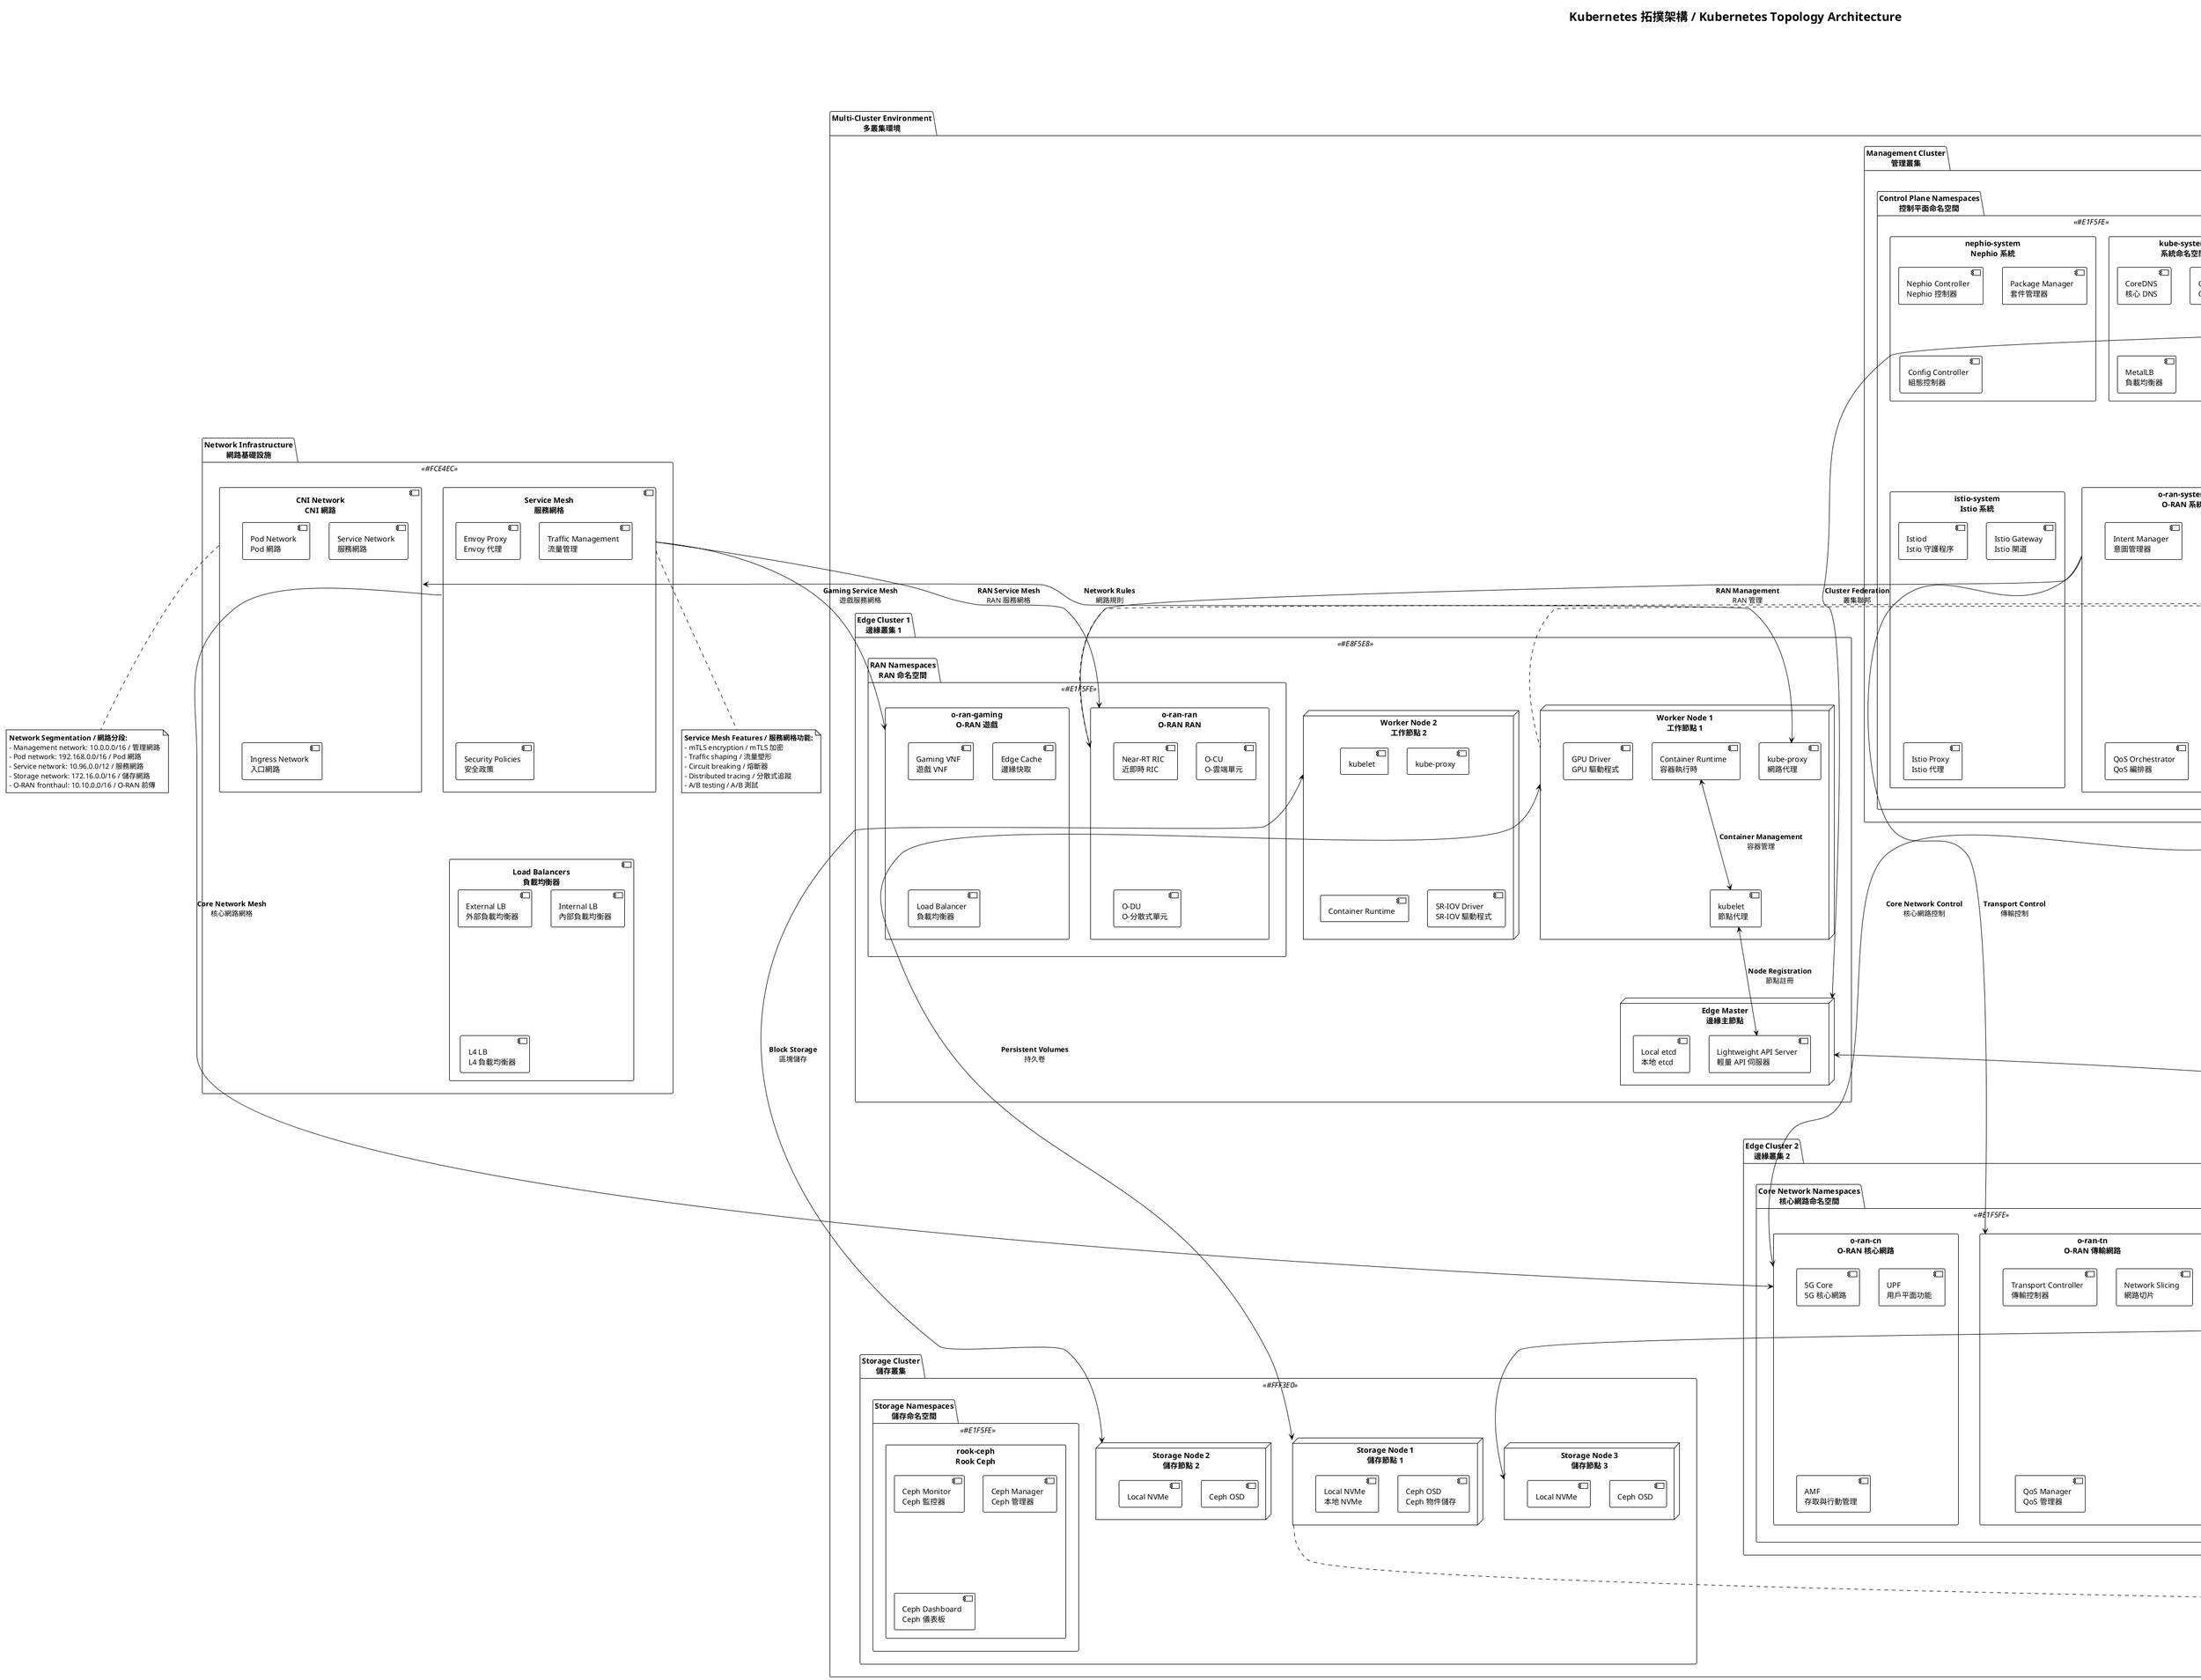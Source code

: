 @startuml Kubernetes Topology
!theme plain
title Kubernetes 拓撲架構 / Kubernetes Topology Architecture

!define NAMESPACE_COLOR #E1F5FE
!define CONTROL_COLOR #F3E5F5
!define COMPUTE_COLOR #E8F5E8
!define STORAGE_COLOR #FFF3E0
!define NETWORK_COLOR #FCE4EC

package "Multi-Cluster Environment\n多叢集環境" {

  package "Management Cluster\n管理叢集" <<CONTROL_COLOR>> {
    node "Master Node 1\n主節點 1" as master1 {
      component "kube-apiserver\nAPI 伺服器" as apiserver1
      component "etcd\n分散式資料庫" as etcd1
      component "kube-scheduler\n排程器" as scheduler1
      component "kube-controller-manager\n控制器管理器" as controllermgr1
    }

    node "Master Node 2\n主節點 2" as master2 {
      component "kube-apiserver" as apiserver2
      component "etcd" as etcd2
      component "kube-scheduler" as scheduler2
      component "kube-controller-manager" as controllermgr2
    }

    node "Master Node 3\n主節點 3" as master3 {
      component "kube-apiserver" as apiserver3
      component "etcd" as etcd3
      component "kube-scheduler" as scheduler3
      component "kube-controller-manager" as controllermgr3
    }

    package "Control Plane Namespaces\n控制平面命名空間" <<NAMESPACE_COLOR>> {
      rectangle "kube-system\n系統命名空間" as kubesystem {
        component "CoreDNS\n核心 DNS" as coredns
        component "Calico CNI\nCalico 網路" as calico
        component "MetalLB\n負載均衡器" as metallb
      }

      rectangle "nephio-system\nNephio 系統" as nephiosystem {
        component "Nephio Controller\nNephio 控制器" as nephiocontroller
        component "Package Manager\n套件管理器" as packagemgr
        component "Config Controller\n組態控制器" as configcontroller
      }

      rectangle "o-ran-system\nO-RAN 系統" as oransystem {
        component "Intent Manager\n意圖管理器" as intentmgr
        component "VNF Operator\nVNF 操作器" as vnfoperator
        component "QoS Orchestrator\nQoS 編排器" as qosorchestrator
      }

      rectangle "istio-system\nIstio 系統" as istiosystem {
        component "Istiod\nIstio 守護程序" as istiod
        component "Istio Gateway\nIstio 閘道" as istiogateway
        component "Istio Proxy\nIstio 代理" as istioproxy
      }
    }
  }

  package "Edge Cluster 1\n邊緣叢集 1" <<COMPUTE_COLOR>> {
    node "Edge Master\n邊緣主節點" as edgemaster1 {
      component "Lightweight API Server\n輕量 API 伺服器" as edgeapi1
      component "Local etcd\n本地 etcd" as localetcd1
    }

    node "Worker Node 1\n工作節點 1" as worker1 {
      component "kubelet\n節點代理" as kubelet1
      component "kube-proxy\n網路代理" as kubeproxy1
      component "Container Runtime\n容器執行時" as containerd1
      component "GPU Driver\nGPU 驅動程式" as gpu1
    }

    node "Worker Node 2\n工作節點 2" as worker2 {
      component "kubelet" as kubelet2
      component "kube-proxy" as kubeproxy2
      component "Container Runtime" as containerd2
      component "SR-IOV Driver\nSR-IOV 驅動程式" as sriov2
    }

    package "RAN Namespaces\nRAN 命名空間" <<NAMESPACE_COLOR>> {
      rectangle "o-ran-ran\nO-RAN RAN" as oranran {
        component "Near-RT RIC\n近即時 RIC" as nearrtric
        component "O-CU\nO-雲端單元" as ocu
        component "O-DU\nO-分散式單元" as odu
      }

      rectangle "o-ran-gaming\nO-RAN 遊戲" as orangaming {
        component "Gaming VNF\n遊戲 VNF" as gamingvnf
        component "Edge Cache\n邊緣快取" as edgecache
        component "Load Balancer\n負載均衡器" as gamelb
      }
    }
  }

  package "Edge Cluster 2\n邊緣叢集 2" <<COMPUTE_COLOR>> {
    node "Edge Master\n邊緣主節點" as edgemaster2 {
      component "Lightweight API Server" as edgeapi2
      component "Local etcd" as localetcd2
    }

    node "Worker Node 3\n工作節點 3" as worker3 {
      component "kubelet" as kubelet3
      component "kube-proxy" as kubeproxy3
      component "Container Runtime" as containerd3
      component "FPGA Card\nFPGA 卡" as fpga3
    }

    node "Worker Node 4\n工作節點 4" as worker4 {
      component "kubelet" as kubelet4
      component "kube-proxy" as kubeproxy4
      component "Container Runtime" as containerd4
      component "High-Speed NIC\n高速網卡" as highspeednic4
    }

    package "Core Network Namespaces\n核心網路命名空間" <<NAMESPACE_COLOR>> {
      rectangle "o-ran-cn\nO-RAN 核心網路" as orancn {
        component "5G Core\n5G 核心網路" as fivegcore
        component "UPF\n用戶平面功能" as upf
        component "AMF\n存取與行動管理" as amf
      }

      rectangle "o-ran-tn\nO-RAN 傳輸網路" as orantn {
        component "Transport Controller\n傳輸控制器" as transportctrl
        component "Network Slicing\n網路切片" as networkslicing
        component "QoS Manager\nQoS 管理器" as qosmgr
      }
    }
  }

  package "Storage Cluster\n儲存叢集" <<STORAGE_COLOR>> {
    node "Storage Node 1\n儲存節點 1" as storage1 {
      component "Ceph OSD\nCeph 物件儲存" as cephosd1
      component "Local NVMe\n本地 NVMe" as nvme1
    }

    node "Storage Node 2\n儲存節點 2" as storage2 {
      component "Ceph OSD" as cephosd2
      component "Local NVMe" as nvme2
    }

    node "Storage Node 3\n儲存節點 3" as storage3 {
      component "Ceph OSD" as cephosd3
      component "Local NVMe" as nvme3
    }

    package "Storage Namespaces\n儲存命名空間" <<NAMESPACE_COLOR>> {
      rectangle "rook-ceph\nRook Ceph" as rookceph {
        component "Ceph Monitor\nCeph 監控器" as cephmon
        component "Ceph Manager\nCeph 管理器" as cephmgr
        component "Ceph Dashboard\nCeph 儀表板" as cephdashboard
      }
    }
  }
}

package "Network Infrastructure\n網路基礎設施" <<NETWORK_COLOR>> {
  component "Service Mesh\n服務網格" as servicemesh {
    component "Envoy Proxy\nEnvoy 代理" as envoy
    component "Traffic Management\n流量管理" as trafficmgmt
    component "Security Policies\n安全政策" as secpolicies
  }

  component "CNI Network\nCNI 網路" as cninetwork {
    component "Pod Network\nPod 網路" as podnet
    component "Service Network\n服務網路" as servicenet
    component "Ingress Network\n入口網路" as ingressnet
  }

  component "Load Balancers\n負載均衡器" as loadbalancers {
    component "External LB\n外部負載均衡器" as externallb
    component "Internal LB\n內部負載均衡器" as internallb
    component "L4 LB\nL4 負載均衡器" as l4lb
  }
}

' Cluster connections / 叢集連接
master1 <--> edgemaster1 : **Cluster Federation**\n叢集聯邦
master1 <--> edgemaster2 : **Multi-cluster Management**\n多叢集管理
edgemaster1 <--> edgemaster2 : **Edge Coordination**\n邊緣協調

' Control plane connections / 控制平面連接
apiserver1 <--> etcd1 : **State Storage**\n狀態儲存
scheduler1 <--> apiserver1 : **Pod Scheduling**\nPod 排程
controllermgr1 <--> apiserver1 : **Resource Control**\n資源控制

' Worker node connections / 工作節點連接
kubelet1 <--> edgeapi1 : **Node Registration**\n節點註冊
kubeproxy1 <--> cninetwork : **Network Rules**\n網路規則
containerd1 <--> kubelet1 : **Container Management**\n容器管理

' Namespace relationships / 命名空間關係
oransystem --> oranran : **RAN Management**\nRAN 管理
oransystem --> orancn : **Core Network Control**\n核心網路控制
oransystem --> orantn : **Transport Control**\n傳輸控制

' Storage connections / 儲存連接
worker1 <--> storage1 : **Persistent Volumes**\n持久卷
worker2 <--> storage2 : **Block Storage**\n區塊儲存
worker3 <--> storage3 : **Object Storage**\n物件儲存

' Service mesh connections / 服務網格連接
servicemesh --> oranran : **RAN Service Mesh**\nRAN 服務網格
servicemesh --> orancn : **Core Network Mesh**\n核心網路網格
servicemesh --> orangaming : **Gaming Service Mesh**\n遊戲服務網格

note top of master1
  **Control Plane HA / 控制平面高可用:**
  - 3-node etcd cluster / 3 節點 etcd 叢集
  - Load balanced API servers / 負載均衡 API 伺服器
  - Leader election for controllers / 控制器領導者選舉
  - Automated failover / 自動故障轉移
end note

note top of worker1
  **Edge Node Capabilities / 邊緣節點能力:**
  - GPU acceleration / GPU 加速
  - SR-IOV networking / SR-IOV 網路
  - Real-time kernel / 即時核心
  - Hardware timestamping / 硬體時間戳
end note

note top of oranran
  **RAN Workload Placement / RAN 工作負載配置:**
  - Near-RT RIC: Edge nodes with GPU / 近即時 RIC：具備 GPU 的邊緣節點
  - O-CU: Compute-optimized nodes / O-CU：計算最佳化節點
  - O-DU: Network-optimized nodes / O-DU：網路最佳化節點
  - Latency-aware scheduling / 延遲感知排程
end note

note bottom of servicemesh
  **Service Mesh Features / 服務網格功能:**
  - mTLS encryption / mTLS 加密
  - Traffic shaping / 流量塑形
  - Circuit breaking / 熔斷器
  - Distributed tracing / 分散式追蹤
  - A/B testing / A/B 測試
end note

note bottom of storage1
  **Storage Architecture / 儲存架構:**
  - Ceph distributed storage / Ceph 分散式儲存
  - NVMe for performance / NVMe 提供效能
  - 3-replica data protection / 3 副本資料保護
  - Dynamic provisioning / 動態佈建
  - Backup and disaster recovery / 備份與災難恢復
end note

note bottom of cninetwork
  **Network Segmentation / 網路分段:**
  - Management network: 10.0.0.0/16 / 管理網路
  - Pod network: 192.168.0.0/16 / Pod 網路
  - Service network: 10.96.0.0/12 / 服務網路
  - Storage network: 172.16.0.0/16 / 儲存網路
  - O-RAN fronthaul: 10.10.0.0/16 / O-RAN 前傳
end note

@enduml